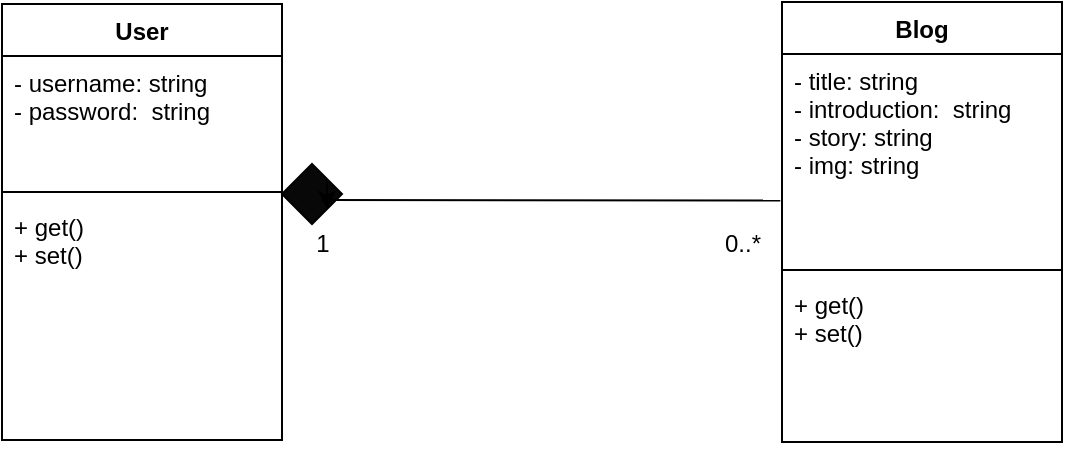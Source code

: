 <mxfile version="18.0.7" type="device"><diagram id="GSM0hlW0gVEDVjM4By5D" name="Page-1"><mxGraphModel dx="526" dy="908" grid="1" gridSize="10" guides="1" tooltips="1" connect="0" arrows="1" fold="1" page="1" pageScale="1" pageWidth="827" pageHeight="1169" math="0" shadow="0"><root><mxCell id="0"/><mxCell id="1" parent="0"/><mxCell id="UbAAuwNMedyCZAPiYMAI-2" value="User" style="swimlane;fontStyle=1;align=center;verticalAlign=top;childLayout=stackLayout;horizontal=1;startSize=26;horizontalStack=0;resizeParent=1;resizeParentMax=0;resizeLast=0;collapsible=1;marginBottom=0;" parent="1" vertex="1"><mxGeometry x="100" y="340" width="140" height="218" as="geometry"><mxRectangle x="290" y="365" width="60" height="26" as="alternateBounds"/></mxGeometry></mxCell><mxCell id="UbAAuwNMedyCZAPiYMAI-3" value="- username: string&#10;- password:  string&#10;" style="text;strokeColor=none;fillColor=none;align=left;verticalAlign=top;spacingLeft=4;spacingRight=4;overflow=hidden;rotatable=0;points=[[0,0.5],[1,0.5]];portConstraint=eastwest;" parent="UbAAuwNMedyCZAPiYMAI-2" vertex="1"><mxGeometry y="26" width="140" height="64" as="geometry"/></mxCell><mxCell id="UbAAuwNMedyCZAPiYMAI-4" value="" style="line;strokeWidth=1;fillColor=none;align=left;verticalAlign=middle;spacingTop=-1;spacingLeft=3;spacingRight=3;rotatable=0;labelPosition=right;points=[];portConstraint=eastwest;" parent="UbAAuwNMedyCZAPiYMAI-2" vertex="1"><mxGeometry y="90" width="140" height="8" as="geometry"/></mxCell><mxCell id="UbAAuwNMedyCZAPiYMAI-5" value="+ get()&#10;+ set()&#10;" style="text;strokeColor=none;fillColor=none;align=left;verticalAlign=top;spacingLeft=4;spacingRight=4;overflow=hidden;rotatable=0;points=[[0,0.5],[1,0.5]];portConstraint=eastwest;" parent="UbAAuwNMedyCZAPiYMAI-2" vertex="1"><mxGeometry y="98" width="140" height="120" as="geometry"/></mxCell><mxCell id="UbAAuwNMedyCZAPiYMAI-7" value="Blog" style="swimlane;fontStyle=1;align=center;verticalAlign=top;childLayout=stackLayout;horizontal=1;startSize=26;horizontalStack=0;resizeParent=1;resizeParentMax=0;resizeLast=0;collapsible=1;marginBottom=0;" parent="1" vertex="1"><mxGeometry x="490" y="339" width="140" height="220" as="geometry"><mxRectangle x="290" y="365" width="60" height="26" as="alternateBounds"/></mxGeometry></mxCell><mxCell id="UbAAuwNMedyCZAPiYMAI-8" value="- title: string&#10;- introduction:  string&#10;- story: string&#10;- img: string" style="text;strokeColor=none;fillColor=none;align=left;verticalAlign=top;spacingLeft=4;spacingRight=4;overflow=hidden;rotatable=0;points=[[0,0.5],[1,0.5]];portConstraint=eastwest;" parent="UbAAuwNMedyCZAPiYMAI-7" vertex="1"><mxGeometry y="26" width="140" height="104" as="geometry"/></mxCell><mxCell id="UbAAuwNMedyCZAPiYMAI-9" value="" style="line;strokeWidth=1;fillColor=none;align=left;verticalAlign=middle;spacingTop=-1;spacingLeft=3;spacingRight=3;rotatable=0;labelPosition=right;points=[];portConstraint=eastwest;" parent="UbAAuwNMedyCZAPiYMAI-7" vertex="1"><mxGeometry y="130" width="140" height="8" as="geometry"/></mxCell><mxCell id="UbAAuwNMedyCZAPiYMAI-10" value="+ get()&#10;+ set()&#10;&#10;" style="text;strokeColor=none;fillColor=none;align=left;verticalAlign=top;spacingLeft=4;spacingRight=4;overflow=hidden;rotatable=0;points=[[0,0.5],[1,0.5]];portConstraint=eastwest;" parent="UbAAuwNMedyCZAPiYMAI-7" vertex="1"><mxGeometry y="138" width="140" height="82" as="geometry"/></mxCell><mxCell id="UbAAuwNMedyCZAPiYMAI-13" style="edgeStyle=orthogonalEdgeStyle;rounded=0;orthogonalLoop=1;jettySize=auto;html=1;exitX=0;exitY=0;exitDx=0;exitDy=0;" parent="1" source="UbAAuwNMedyCZAPiYMAI-11" edge="1"><mxGeometry relative="1" as="geometry"><mxPoint x="260" y="440" as="targetPoint"/></mxGeometry></mxCell><mxCell id="UbAAuwNMedyCZAPiYMAI-11" value="" style="rhombus;whiteSpace=wrap;html=1;rounded=0;fillColor=#080808;" parent="1" vertex="1"><mxGeometry x="240" y="420" width="30" height="30" as="geometry"/></mxCell><mxCell id="UbAAuwNMedyCZAPiYMAI-12" value="" style="endArrow=none;html=1;rounded=0;entryX=-0.006;entryY=0.704;entryDx=0;entryDy=0;entryPerimeter=0;" parent="1" target="UbAAuwNMedyCZAPiYMAI-8" edge="1"><mxGeometry width="50" height="50" relative="1" as="geometry"><mxPoint x="260" y="438" as="sourcePoint"/><mxPoint x="320" y="390" as="targetPoint"/></mxGeometry></mxCell><mxCell id="UbAAuwNMedyCZAPiYMAI-14" style="edgeStyle=orthogonalEdgeStyle;rounded=0;orthogonalLoop=1;jettySize=auto;html=1;exitX=1;exitY=0;exitDx=0;exitDy=0;entryX=1;entryY=1;entryDx=0;entryDy=0;" parent="1" source="UbAAuwNMedyCZAPiYMAI-11" target="UbAAuwNMedyCZAPiYMAI-11" edge="1"><mxGeometry relative="1" as="geometry"/></mxCell><mxCell id="UbAAuwNMedyCZAPiYMAI-15" value="1" style="text;html=1;align=center;verticalAlign=middle;resizable=0;points=[];autosize=1;strokeColor=none;fillColor=none;" parent="1" vertex="1"><mxGeometry x="250" y="450" width="20" height="20" as="geometry"/></mxCell><mxCell id="UbAAuwNMedyCZAPiYMAI-16" value="0..*" style="text;html=1;align=center;verticalAlign=middle;resizable=0;points=[];autosize=1;strokeColor=none;fillColor=none;" parent="1" vertex="1"><mxGeometry x="455" y="450" width="30" height="20" as="geometry"/></mxCell></root></mxGraphModel></diagram></mxfile>